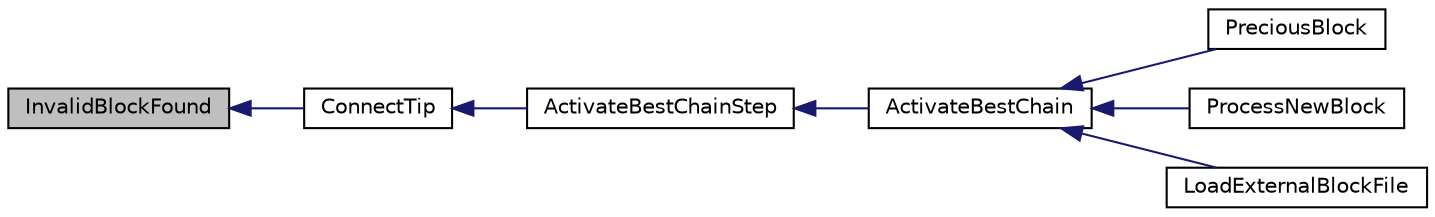 digraph "InvalidBlockFound"
{
  edge [fontname="Helvetica",fontsize="10",labelfontname="Helvetica",labelfontsize="10"];
  node [fontname="Helvetica",fontsize="10",shape=record];
  rankdir="LR";
  Node3803 [label="InvalidBlockFound",height=0.2,width=0.4,color="black", fillcolor="grey75", style="filled", fontcolor="black"];
  Node3803 -> Node3804 [dir="back",color="midnightblue",fontsize="10",style="solid",fontname="Helvetica"];
  Node3804 [label="ConnectTip",height=0.2,width=0.4,color="black", fillcolor="white", style="filled",URL="$dd/d7d/validation_8cpp.html#a6aed3630ddc1f0822daf257250d4799a",tooltip="Connect a new block to chainActive. "];
  Node3804 -> Node3805 [dir="back",color="midnightblue",fontsize="10",style="solid",fontname="Helvetica"];
  Node3805 [label="ActivateBestChainStep",height=0.2,width=0.4,color="black", fillcolor="white", style="filled",URL="$dd/d7d/validation_8cpp.html#a4e2b817360d39dc766271f51fc146c96",tooltip="Try to make some progress towards making pindexMostWork the active block. "];
  Node3805 -> Node3806 [dir="back",color="midnightblue",fontsize="10",style="solid",fontname="Helvetica"];
  Node3806 [label="ActivateBestChain",height=0.2,width=0.4,color="black", fillcolor="white", style="filled",URL="$db/d38/validation_8h.html#a81d9ced51eb72d4df66abddb00318b64",tooltip="Find the best known block, and make it the tip of the block chain. "];
  Node3806 -> Node3807 [dir="back",color="midnightblue",fontsize="10",style="solid",fontname="Helvetica"];
  Node3807 [label="PreciousBlock",height=0.2,width=0.4,color="black", fillcolor="white", style="filled",URL="$db/d38/validation_8h.html#a04e493dc156338a1b2f457f7a7feaaa9",tooltip="Mark a block as precious and reorganize. "];
  Node3806 -> Node3808 [dir="back",color="midnightblue",fontsize="10",style="solid",fontname="Helvetica"];
  Node3808 [label="ProcessNewBlock",height=0.2,width=0.4,color="black", fillcolor="white", style="filled",URL="$db/d38/validation_8h.html#a290fce59049c0951b8eb73f0129bf6f0",tooltip="Process an incoming block. "];
  Node3806 -> Node3809 [dir="back",color="midnightblue",fontsize="10",style="solid",fontname="Helvetica"];
  Node3809 [label="LoadExternalBlockFile",height=0.2,width=0.4,color="black", fillcolor="white", style="filled",URL="$db/d38/validation_8h.html#a2233339a13d09038cf2e46f4d0144be4",tooltip="Import blocks from an external file. "];
}
